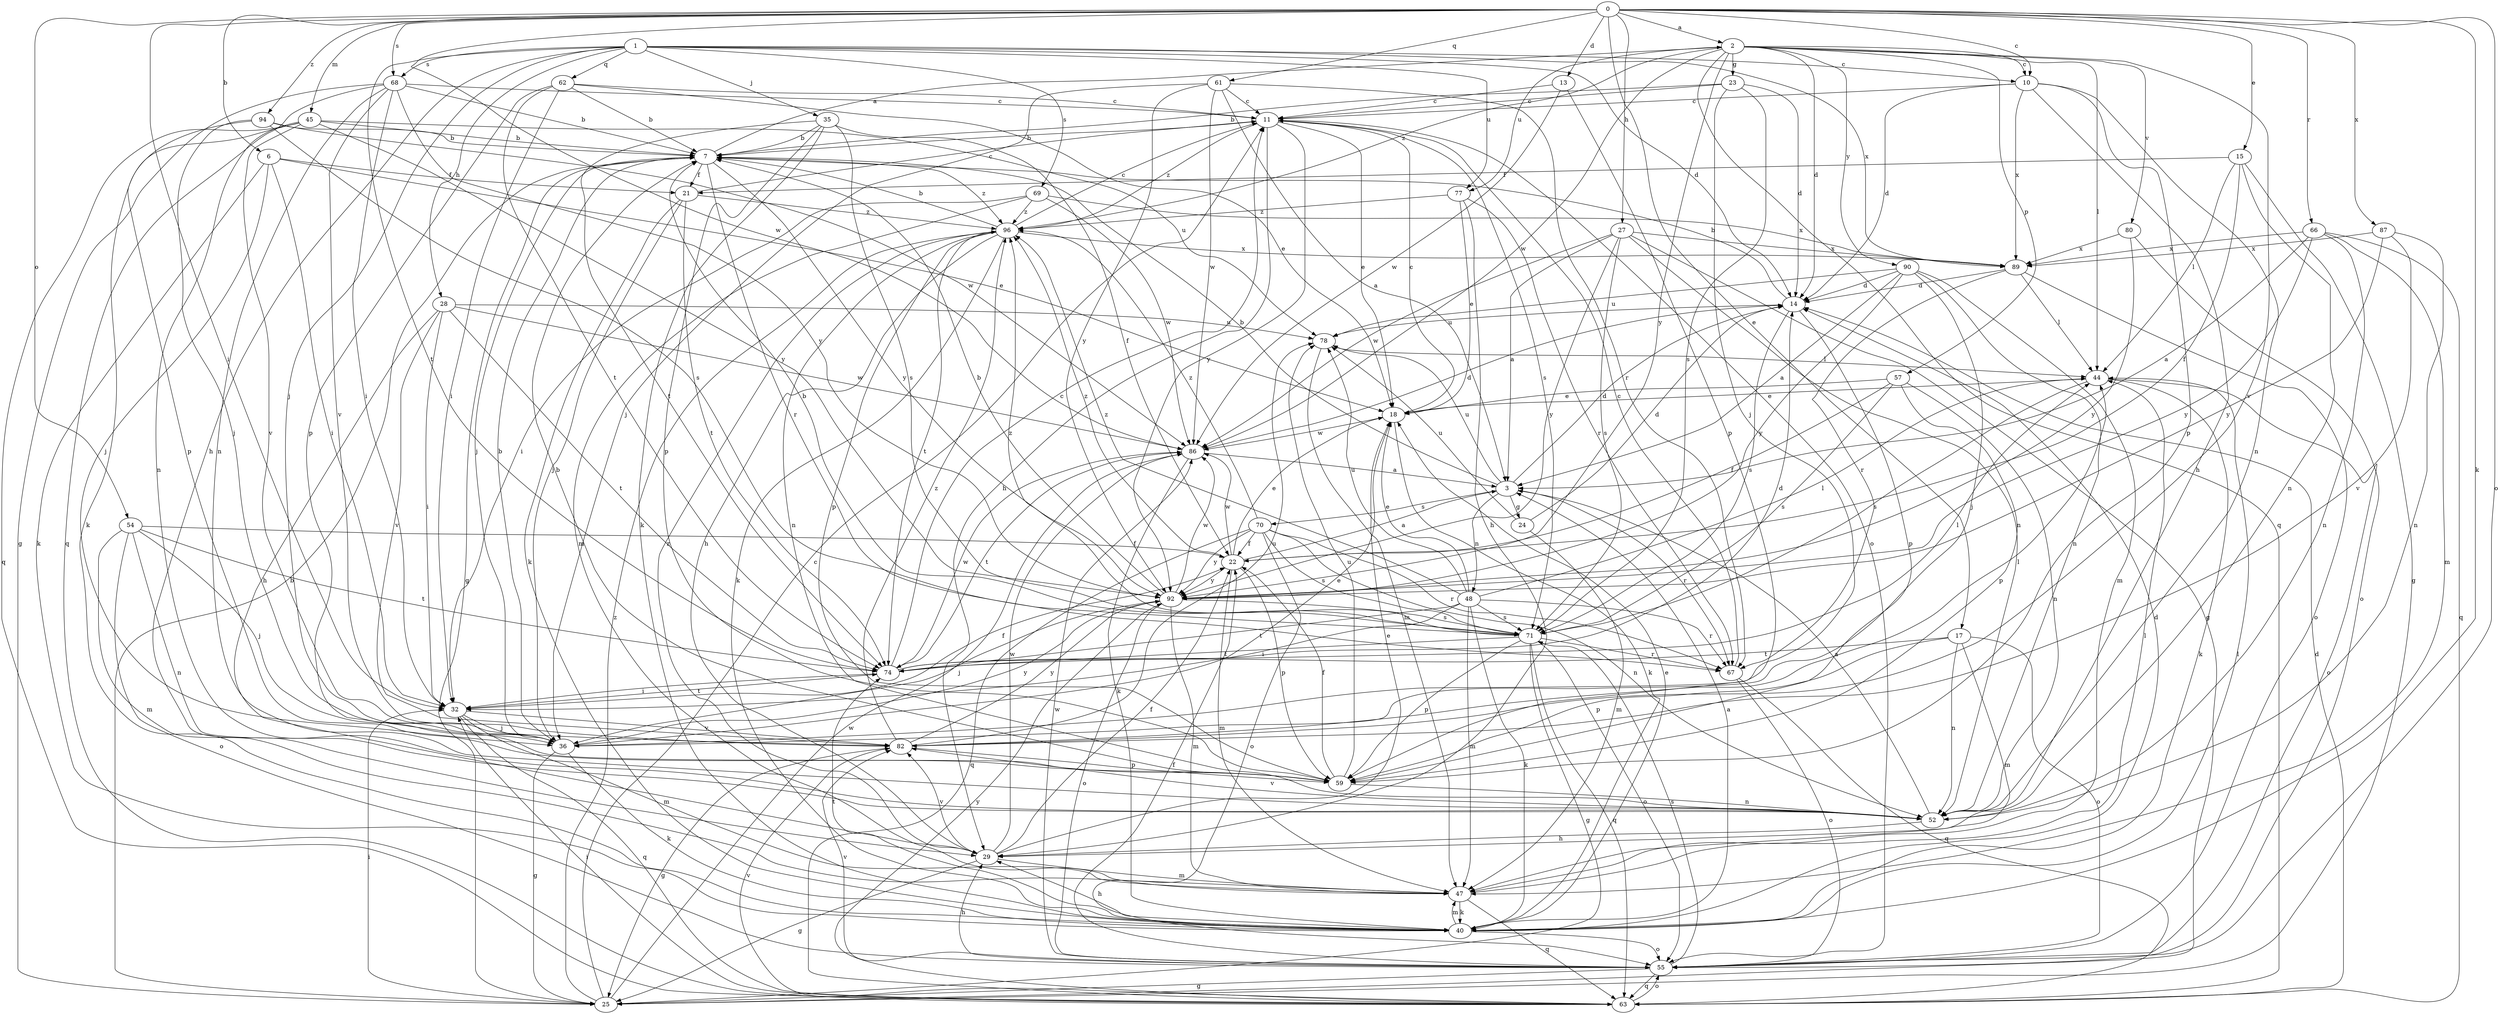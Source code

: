 strict digraph  {
0;
1;
2;
3;
6;
7;
10;
11;
13;
14;
15;
17;
18;
21;
22;
23;
24;
25;
27;
28;
29;
32;
35;
36;
40;
44;
45;
47;
48;
52;
54;
55;
57;
59;
61;
62;
63;
66;
67;
68;
69;
70;
71;
74;
77;
78;
80;
82;
86;
87;
89;
90;
92;
94;
96;
0 -> 2  [label=a];
0 -> 6  [label=b];
0 -> 10  [label=c];
0 -> 13  [label=d];
0 -> 15  [label=e];
0 -> 17  [label=e];
0 -> 27  [label=h];
0 -> 32  [label=i];
0 -> 40  [label=k];
0 -> 45  [label=m];
0 -> 54  [label=o];
0 -> 55  [label=o];
0 -> 61  [label=q];
0 -> 66  [label=r];
0 -> 68  [label=s];
0 -> 86  [label=w];
0 -> 87  [label=x];
0 -> 94  [label=z];
1 -> 10  [label=c];
1 -> 14  [label=d];
1 -> 28  [label=h];
1 -> 29  [label=h];
1 -> 35  [label=j];
1 -> 36  [label=j];
1 -> 62  [label=q];
1 -> 68  [label=s];
1 -> 69  [label=s];
1 -> 74  [label=t];
1 -> 77  [label=u];
1 -> 89  [label=x];
2 -> 10  [label=c];
2 -> 14  [label=d];
2 -> 23  [label=g];
2 -> 44  [label=l];
2 -> 57  [label=p];
2 -> 63  [label=q];
2 -> 77  [label=u];
2 -> 80  [label=v];
2 -> 82  [label=v];
2 -> 86  [label=w];
2 -> 90  [label=y];
2 -> 92  [label=y];
2 -> 96  [label=z];
3 -> 7  [label=b];
3 -> 14  [label=d];
3 -> 24  [label=g];
3 -> 48  [label=n];
3 -> 67  [label=r];
3 -> 70  [label=s];
3 -> 78  [label=u];
6 -> 18  [label=e];
6 -> 21  [label=f];
6 -> 32  [label=i];
6 -> 36  [label=j];
6 -> 40  [label=k];
7 -> 2  [label=a];
7 -> 21  [label=f];
7 -> 25  [label=g];
7 -> 36  [label=j];
7 -> 67  [label=r];
7 -> 92  [label=y];
7 -> 96  [label=z];
10 -> 11  [label=c];
10 -> 14  [label=d];
10 -> 29  [label=h];
10 -> 52  [label=n];
10 -> 59  [label=p];
10 -> 89  [label=x];
11 -> 7  [label=b];
11 -> 18  [label=e];
11 -> 29  [label=h];
11 -> 55  [label=o];
11 -> 71  [label=s];
11 -> 92  [label=y];
11 -> 96  [label=z];
13 -> 11  [label=c];
13 -> 59  [label=p];
13 -> 86  [label=w];
14 -> 7  [label=b];
14 -> 59  [label=p];
14 -> 71  [label=s];
14 -> 78  [label=u];
15 -> 21  [label=f];
15 -> 22  [label=f];
15 -> 25  [label=g];
15 -> 44  [label=l];
15 -> 52  [label=n];
17 -> 47  [label=m];
17 -> 52  [label=n];
17 -> 55  [label=o];
17 -> 59  [label=p];
17 -> 74  [label=t];
18 -> 11  [label=c];
18 -> 40  [label=k];
18 -> 86  [label=w];
21 -> 11  [label=c];
21 -> 36  [label=j];
21 -> 40  [label=k];
21 -> 74  [label=t];
21 -> 96  [label=z];
22 -> 3  [label=a];
22 -> 18  [label=e];
22 -> 47  [label=m];
22 -> 59  [label=p];
22 -> 86  [label=w];
22 -> 92  [label=y];
22 -> 96  [label=z];
23 -> 7  [label=b];
23 -> 11  [label=c];
23 -> 14  [label=d];
23 -> 36  [label=j];
23 -> 71  [label=s];
24 -> 14  [label=d];
24 -> 47  [label=m];
24 -> 78  [label=u];
25 -> 7  [label=b];
25 -> 11  [label=c];
25 -> 32  [label=i];
25 -> 86  [label=w];
25 -> 96  [label=z];
27 -> 3  [label=a];
27 -> 25  [label=g];
27 -> 52  [label=n];
27 -> 71  [label=s];
27 -> 86  [label=w];
27 -> 89  [label=x];
27 -> 92  [label=y];
28 -> 29  [label=h];
28 -> 32  [label=i];
28 -> 74  [label=t];
28 -> 78  [label=u];
28 -> 82  [label=v];
28 -> 86  [label=w];
29 -> 18  [label=e];
29 -> 22  [label=f];
29 -> 25  [label=g];
29 -> 47  [label=m];
29 -> 82  [label=v];
29 -> 86  [label=w];
29 -> 96  [label=z];
32 -> 22  [label=f];
32 -> 36  [label=j];
32 -> 47  [label=m];
32 -> 63  [label=q];
32 -> 74  [label=t];
32 -> 82  [label=v];
35 -> 7  [label=b];
35 -> 22  [label=f];
35 -> 40  [label=k];
35 -> 59  [label=p];
35 -> 71  [label=s];
35 -> 74  [label=t];
36 -> 7  [label=b];
36 -> 18  [label=e];
36 -> 25  [label=g];
36 -> 40  [label=k];
36 -> 92  [label=y];
40 -> 3  [label=a];
40 -> 14  [label=d];
40 -> 18  [label=e];
40 -> 29  [label=h];
40 -> 44  [label=l];
40 -> 47  [label=m];
40 -> 55  [label=o];
40 -> 74  [label=t];
44 -> 18  [label=e];
44 -> 40  [label=k];
44 -> 55  [label=o];
44 -> 71  [label=s];
45 -> 7  [label=b];
45 -> 40  [label=k];
45 -> 52  [label=n];
45 -> 63  [label=q];
45 -> 78  [label=u];
45 -> 82  [label=v];
45 -> 92  [label=y];
47 -> 40  [label=k];
47 -> 44  [label=l];
47 -> 63  [label=q];
48 -> 18  [label=e];
48 -> 32  [label=i];
48 -> 40  [label=k];
48 -> 44  [label=l];
48 -> 47  [label=m];
48 -> 67  [label=r];
48 -> 71  [label=s];
48 -> 74  [label=t];
48 -> 78  [label=u];
48 -> 96  [label=z];
52 -> 3  [label=a];
52 -> 29  [label=h];
52 -> 82  [label=v];
54 -> 22  [label=f];
54 -> 36  [label=j];
54 -> 47  [label=m];
54 -> 52  [label=n];
54 -> 55  [label=o];
54 -> 74  [label=t];
55 -> 22  [label=f];
55 -> 25  [label=g];
55 -> 29  [label=h];
55 -> 63  [label=q];
55 -> 71  [label=s];
55 -> 82  [label=v];
55 -> 86  [label=w];
57 -> 18  [label=e];
57 -> 22  [label=f];
57 -> 52  [label=n];
57 -> 59  [label=p];
57 -> 71  [label=s];
59 -> 7  [label=b];
59 -> 22  [label=f];
59 -> 52  [label=n];
59 -> 78  [label=u];
61 -> 3  [label=a];
61 -> 11  [label=c];
61 -> 36  [label=j];
61 -> 67  [label=r];
61 -> 86  [label=w];
61 -> 92  [label=y];
62 -> 7  [label=b];
62 -> 11  [label=c];
62 -> 18  [label=e];
62 -> 32  [label=i];
62 -> 59  [label=p];
62 -> 74  [label=t];
63 -> 14  [label=d];
63 -> 32  [label=i];
63 -> 55  [label=o];
63 -> 82  [label=v];
63 -> 92  [label=y];
66 -> 3  [label=a];
66 -> 47  [label=m];
66 -> 52  [label=n];
66 -> 63  [label=q];
66 -> 89  [label=x];
66 -> 92  [label=y];
67 -> 11  [label=c];
67 -> 55  [label=o];
67 -> 63  [label=q];
68 -> 7  [label=b];
68 -> 11  [label=c];
68 -> 25  [label=g];
68 -> 32  [label=i];
68 -> 52  [label=n];
68 -> 63  [label=q];
68 -> 82  [label=v];
68 -> 92  [label=y];
69 -> 32  [label=i];
69 -> 47  [label=m];
69 -> 86  [label=w];
69 -> 89  [label=x];
69 -> 96  [label=z];
70 -> 22  [label=f];
70 -> 52  [label=n];
70 -> 55  [label=o];
70 -> 63  [label=q];
70 -> 67  [label=r];
70 -> 71  [label=s];
70 -> 92  [label=y];
70 -> 96  [label=z];
71 -> 7  [label=b];
71 -> 25  [label=g];
71 -> 55  [label=o];
71 -> 59  [label=p];
71 -> 63  [label=q];
71 -> 67  [label=r];
71 -> 74  [label=t];
71 -> 96  [label=z];
74 -> 11  [label=c];
74 -> 14  [label=d];
74 -> 32  [label=i];
74 -> 44  [label=l];
74 -> 86  [label=w];
77 -> 18  [label=e];
77 -> 29  [label=h];
77 -> 67  [label=r];
77 -> 96  [label=z];
78 -> 44  [label=l];
78 -> 47  [label=m];
80 -> 55  [label=o];
80 -> 89  [label=x];
80 -> 92  [label=y];
82 -> 25  [label=g];
82 -> 44  [label=l];
82 -> 59  [label=p];
82 -> 78  [label=u];
82 -> 92  [label=y];
82 -> 96  [label=z];
86 -> 3  [label=a];
86 -> 14  [label=d];
86 -> 40  [label=k];
86 -> 74  [label=t];
87 -> 52  [label=n];
87 -> 82  [label=v];
87 -> 89  [label=x];
87 -> 92  [label=y];
89 -> 14  [label=d];
89 -> 44  [label=l];
89 -> 55  [label=o];
89 -> 67  [label=r];
90 -> 3  [label=a];
90 -> 14  [label=d];
90 -> 36  [label=j];
90 -> 47  [label=m];
90 -> 52  [label=n];
90 -> 78  [label=u];
90 -> 92  [label=y];
92 -> 7  [label=b];
92 -> 36  [label=j];
92 -> 47  [label=m];
92 -> 55  [label=o];
92 -> 71  [label=s];
92 -> 86  [label=w];
94 -> 7  [label=b];
94 -> 36  [label=j];
94 -> 59  [label=p];
94 -> 71  [label=s];
94 -> 86  [label=w];
96 -> 7  [label=b];
96 -> 11  [label=c];
96 -> 29  [label=h];
96 -> 40  [label=k];
96 -> 52  [label=n];
96 -> 59  [label=p];
96 -> 74  [label=t];
96 -> 89  [label=x];
}
